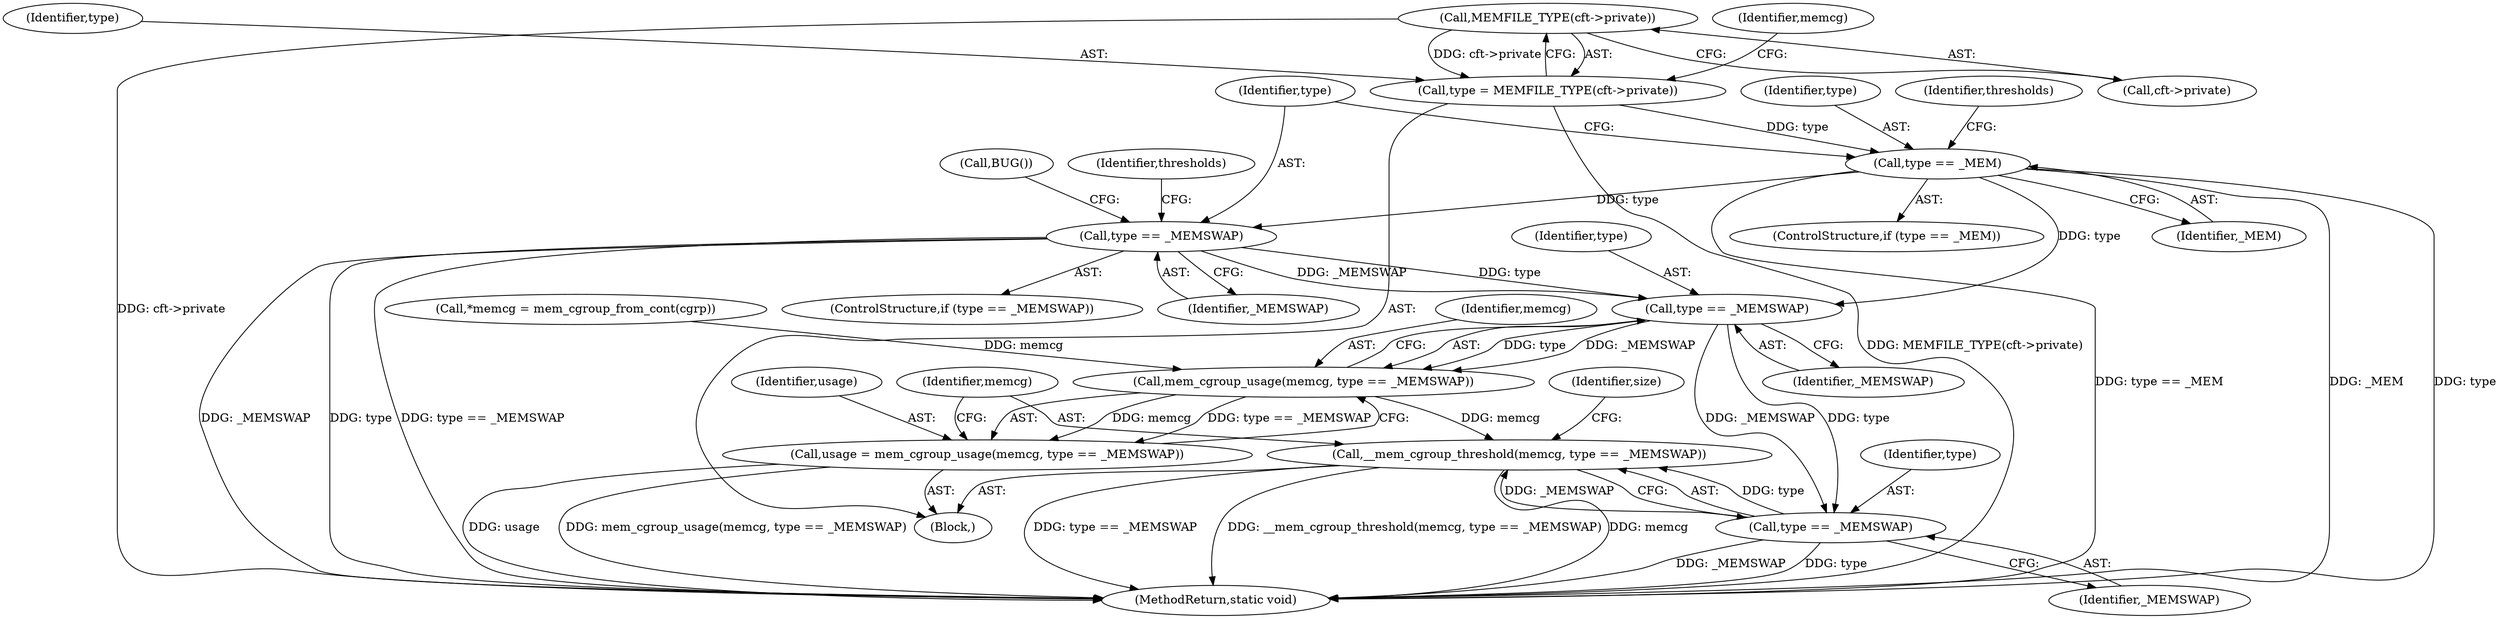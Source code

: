 digraph "0_linux_371528caec553785c37f73fa3926ea0de84f986f@pointer" {
"1000122" [label="(Call,MEMFILE_TYPE(cft->private))"];
"1000120" [label="(Call,type = MEMFILE_TYPE(cft->private))"];
"1000136" [label="(Call,type == _MEM)"];
"1000147" [label="(Call,type == _MEMSWAP)"];
"1000171" [label="(Call,type == _MEMSWAP)"];
"1000169" [label="(Call,mem_cgroup_usage(memcg, type == _MEMSWAP))"];
"1000167" [label="(Call,usage = mem_cgroup_usage(memcg, type == _MEMSWAP))"];
"1000174" [label="(Call,__mem_cgroup_threshold(memcg, type == _MEMSWAP))"];
"1000176" [label="(Call,type == _MEMSWAP)"];
"1000146" [label="(ControlStructure,if (type == _MEMSWAP))"];
"1000175" [label="(Identifier,memcg)"];
"1000178" [label="(Identifier,_MEMSWAP)"];
"1000287" [label="(MethodReturn,static void)"];
"1000112" [label="(Block,)"];
"1000177" [label="(Identifier,type)"];
"1000136" [label="(Call,type == _MEM)"];
"1000138" [label="(Identifier,_MEM)"];
"1000114" [label="(Call,*memcg = mem_cgroup_from_cont(cgrp))"];
"1000171" [label="(Call,type == _MEMSWAP)"];
"1000137" [label="(Identifier,type)"];
"1000135" [label="(ControlStructure,if (type == _MEM))"];
"1000121" [label="(Identifier,type)"];
"1000173" [label="(Identifier,_MEMSWAP)"];
"1000149" [label="(Identifier,_MEMSWAP)"];
"1000172" [label="(Identifier,type)"];
"1000123" [label="(Call,cft->private)"];
"1000122" [label="(Call,MEMFILE_TYPE(cft->private))"];
"1000120" [label="(Call,type = MEMFILE_TYPE(cft->private))"];
"1000157" [label="(Call,BUG())"];
"1000148" [label="(Identifier,type)"];
"1000176" [label="(Call,type == _MEMSWAP)"];
"1000174" [label="(Call,__mem_cgroup_threshold(memcg, type == _MEMSWAP))"];
"1000167" [label="(Call,usage = mem_cgroup_usage(memcg, type == _MEMSWAP))"];
"1000170" [label="(Identifier,memcg)"];
"1000147" [label="(Call,type == _MEMSWAP)"];
"1000151" [label="(Identifier,thresholds)"];
"1000168" [label="(Identifier,usage)"];
"1000140" [label="(Identifier,thresholds)"];
"1000180" [label="(Identifier,size)"];
"1000133" [label="(Identifier,memcg)"];
"1000169" [label="(Call,mem_cgroup_usage(memcg, type == _MEMSWAP))"];
"1000122" -> "1000120"  [label="AST: "];
"1000122" -> "1000123"  [label="CFG: "];
"1000123" -> "1000122"  [label="AST: "];
"1000120" -> "1000122"  [label="CFG: "];
"1000122" -> "1000287"  [label="DDG: cft->private"];
"1000122" -> "1000120"  [label="DDG: cft->private"];
"1000120" -> "1000112"  [label="AST: "];
"1000121" -> "1000120"  [label="AST: "];
"1000133" -> "1000120"  [label="CFG: "];
"1000120" -> "1000287"  [label="DDG: MEMFILE_TYPE(cft->private)"];
"1000120" -> "1000136"  [label="DDG: type"];
"1000136" -> "1000135"  [label="AST: "];
"1000136" -> "1000138"  [label="CFG: "];
"1000137" -> "1000136"  [label="AST: "];
"1000138" -> "1000136"  [label="AST: "];
"1000140" -> "1000136"  [label="CFG: "];
"1000148" -> "1000136"  [label="CFG: "];
"1000136" -> "1000287"  [label="DDG: type == _MEM"];
"1000136" -> "1000287"  [label="DDG: _MEM"];
"1000136" -> "1000287"  [label="DDG: type"];
"1000136" -> "1000147"  [label="DDG: type"];
"1000136" -> "1000171"  [label="DDG: type"];
"1000147" -> "1000146"  [label="AST: "];
"1000147" -> "1000149"  [label="CFG: "];
"1000148" -> "1000147"  [label="AST: "];
"1000149" -> "1000147"  [label="AST: "];
"1000151" -> "1000147"  [label="CFG: "];
"1000157" -> "1000147"  [label="CFG: "];
"1000147" -> "1000287"  [label="DDG: _MEMSWAP"];
"1000147" -> "1000287"  [label="DDG: type"];
"1000147" -> "1000287"  [label="DDG: type == _MEMSWAP"];
"1000147" -> "1000171"  [label="DDG: type"];
"1000147" -> "1000171"  [label="DDG: _MEMSWAP"];
"1000171" -> "1000169"  [label="AST: "];
"1000171" -> "1000173"  [label="CFG: "];
"1000172" -> "1000171"  [label="AST: "];
"1000173" -> "1000171"  [label="AST: "];
"1000169" -> "1000171"  [label="CFG: "];
"1000171" -> "1000169"  [label="DDG: type"];
"1000171" -> "1000169"  [label="DDG: _MEMSWAP"];
"1000171" -> "1000176"  [label="DDG: type"];
"1000171" -> "1000176"  [label="DDG: _MEMSWAP"];
"1000169" -> "1000167"  [label="AST: "];
"1000170" -> "1000169"  [label="AST: "];
"1000167" -> "1000169"  [label="CFG: "];
"1000169" -> "1000167"  [label="DDG: memcg"];
"1000169" -> "1000167"  [label="DDG: type == _MEMSWAP"];
"1000114" -> "1000169"  [label="DDG: memcg"];
"1000169" -> "1000174"  [label="DDG: memcg"];
"1000167" -> "1000112"  [label="AST: "];
"1000168" -> "1000167"  [label="AST: "];
"1000175" -> "1000167"  [label="CFG: "];
"1000167" -> "1000287"  [label="DDG: usage"];
"1000167" -> "1000287"  [label="DDG: mem_cgroup_usage(memcg, type == _MEMSWAP)"];
"1000174" -> "1000112"  [label="AST: "];
"1000174" -> "1000176"  [label="CFG: "];
"1000175" -> "1000174"  [label="AST: "];
"1000176" -> "1000174"  [label="AST: "];
"1000180" -> "1000174"  [label="CFG: "];
"1000174" -> "1000287"  [label="DDG: type == _MEMSWAP"];
"1000174" -> "1000287"  [label="DDG: __mem_cgroup_threshold(memcg, type == _MEMSWAP)"];
"1000174" -> "1000287"  [label="DDG: memcg"];
"1000176" -> "1000174"  [label="DDG: type"];
"1000176" -> "1000174"  [label="DDG: _MEMSWAP"];
"1000176" -> "1000178"  [label="CFG: "];
"1000177" -> "1000176"  [label="AST: "];
"1000178" -> "1000176"  [label="AST: "];
"1000176" -> "1000287"  [label="DDG: _MEMSWAP"];
"1000176" -> "1000287"  [label="DDG: type"];
}
